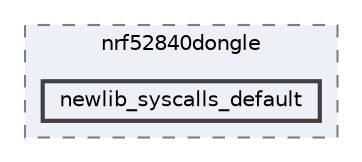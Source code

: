 digraph "/home/mj/Desktop/IoT-Chat-Digitalization/Dongle/gnrc_border_router/bin/nrf52840dongle/newlib_syscalls_default"
{
 // LATEX_PDF_SIZE
  bgcolor="transparent";
  edge [fontname=Helvetica,fontsize=10,labelfontname=Helvetica,labelfontsize=10];
  node [fontname=Helvetica,fontsize=10,shape=box,height=0.2,width=0.4];
  compound=true
  subgraph clusterdir_9941f7556d96a0e17fefe82cd217bc3a {
    graph [ bgcolor="#edf0f7", pencolor="grey50", label="nrf52840dongle", fontname=Helvetica,fontsize=10 style="filled,dashed", URL="dir_9941f7556d96a0e17fefe82cd217bc3a.html",tooltip=""]
  dir_c4a501025497a3c37621f4dbc00db2cb [label="newlib_syscalls_default", fillcolor="#edf0f7", color="grey25", style="filled,bold", URL="dir_c4a501025497a3c37621f4dbc00db2cb.html",tooltip=""];
  }
}
